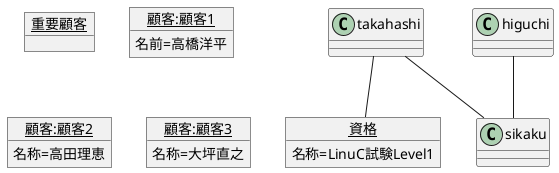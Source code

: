 @startuml 演習3-7_OBJ_注文のオブジェクト図
object "<u>重要顧客</u>" as important {  
}
object "<u>顧客:顧客1</u>" as guest1 {
名前=高橋洋平  
}
object "<u>顧客:顧客2</u>" as guest2 {
名称=高田理恵
}
object "<u>顧客:顧客3</u>" as guest3 {
名称=大坪直之
}
object "<u>資格</u>" as sikaku1 {
名称=LinuC試験Level1
}
takahashi -- sikaku
takahashi -- sikaku1
higuchi -- sikaku
@enduml